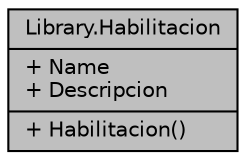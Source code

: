 digraph "Library.Habilitacion"
{
 // INTERACTIVE_SVG=YES
 // LATEX_PDF_SIZE
  edge [fontname="Helvetica",fontsize="10",labelfontname="Helvetica",labelfontsize="10"];
  node [fontname="Helvetica",fontsize="10",shape=record];
  Node1 [label="{Library.Habilitacion\n|+ Name\l+ Descripcion\l|+ Habilitacion()\l}",height=0.2,width=0.4,color="black", fillcolor="grey75", style="filled", fontcolor="black",tooltip="Esta clase representa una Habilitacion basica."];
}
